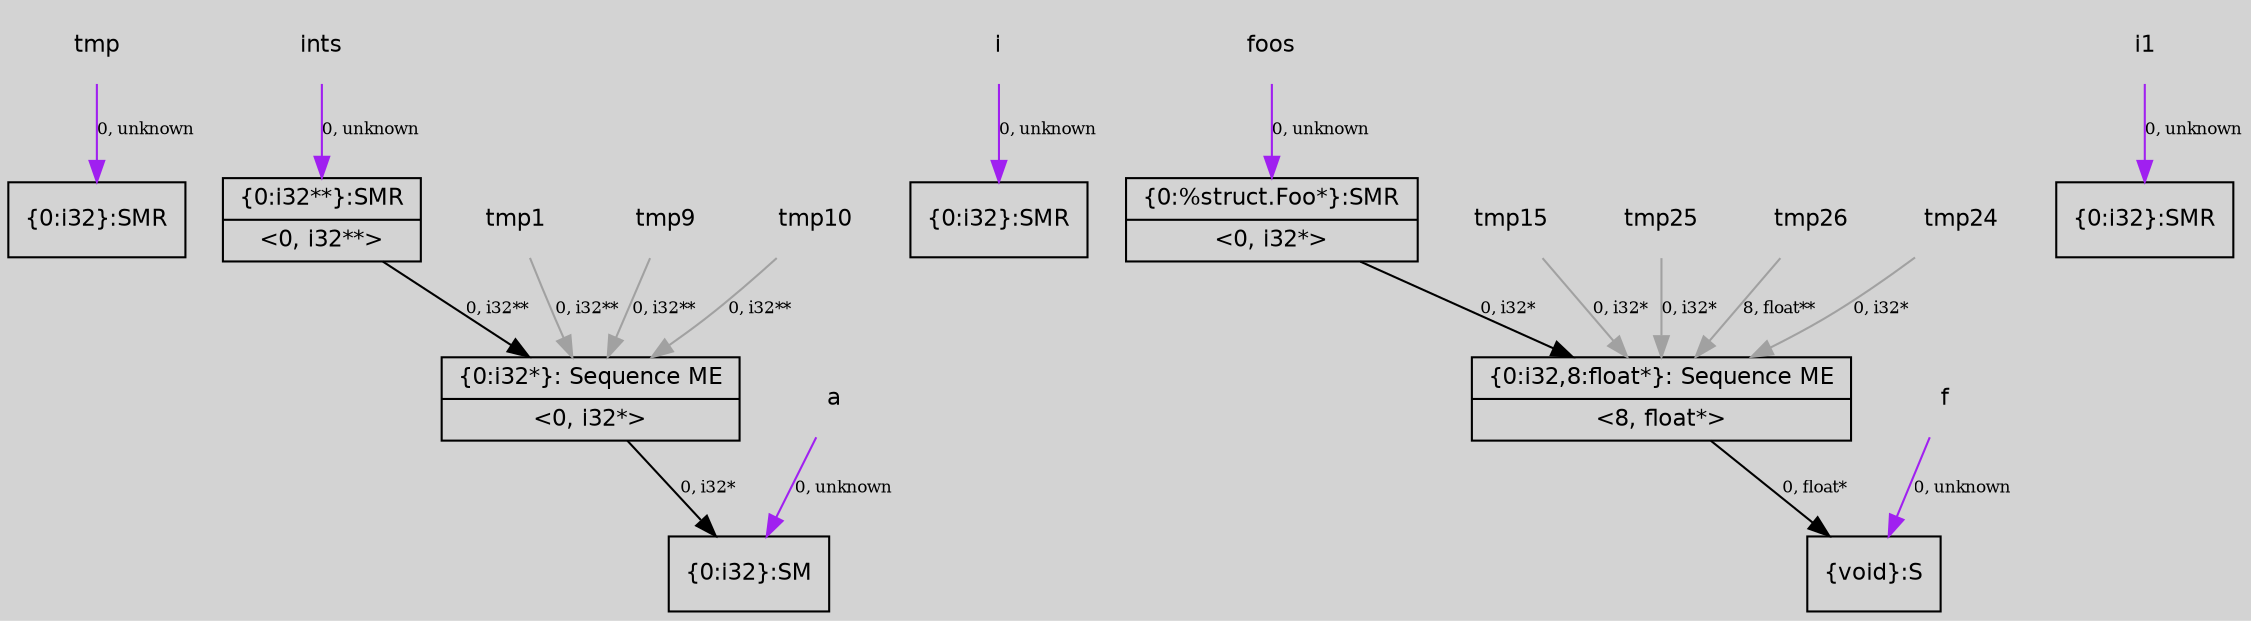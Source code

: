 digraph unnamed {
	graph [center=true, ratio=true, bgcolor=lightgray, fontname=Helvetica];
	node  [fontname=Helvetica, fontsize=11];

	Node0x26a8800 [shape=record,label="{\{0:i32\}:SMR}"];
	Node0x26a88d0 [shape=record,label="{\{0:i32\}:SM}"];
	Node0x26a89d0 [shape=record,label="{\{0:i32**\}:SMR|{<s0>\<0, i32**\>}}"];
	Node0x26a8ae0 [shape=record,label="{\{0:i32\}:SMR}"];
	Node0x26a8be0 [shape=record,label="{\{void\}:S}"];
	Node0x26a8cb0 [shape=record,label="{\{0:%struct.Foo*\}:SMR|{<s0>\<0, i32*\>}}"];
	Node0x26a8db0 [shape=record,label="{\{0:i32\}:SMR}"];
	Node0x26a9bb0 [shape=record,label="{\{0:i32,8:float*\}: Sequence ME|{<s0>\<8, float*\>}}"];
	Node0x26a9dd0 [shape=record,label="{\{0:i32*\}: Sequence ME|{<s0>\<0, i32*\>}}"];
	Node0x2698048[ shape=plaintext, label ="a"];
	Node0x2698048 -> Node0x26a88d0[arrowtail=tee,label="0, unknown",fontsize=8,color=purple];
	Node0x2699468[ shape=plaintext, label ="tmp15"];
	Node0x2699468 -> Node0x26a9bb0[arrowtail=tee,label="0, i32*",fontsize=8,color=gray63];
	Node0x26980d8[ shape=plaintext, label ="ints"];
	Node0x26980d8 -> Node0x26a89d0[arrowtail=tee,label="0, unknown",fontsize=8,color=purple];
	Node0x269a020[ shape=plaintext, label ="tmp25"];
	Node0x269a020 -> Node0x26a9bb0[arrowtail=tee,label="0, i32*",fontsize=8,color=gray63];
	Node0x2698168[ shape=plaintext, label ="i"];
	Node0x2698168 -> Node0x26a8ae0[arrowtail=tee,label="0, unknown",fontsize=8,color=purple];
	Node0x26985c8[ shape=plaintext, label ="tmp1"];
	Node0x26985c8 -> Node0x26a9dd0[arrowtail=tee,label="0, i32**",fontsize=8,color=gray63];
	Node0x26981f8[ shape=plaintext, label ="f"];
	Node0x26981f8 -> Node0x26a8be0[arrowtail=tee,label="0, unknown",fontsize=8,color=purple];
	Node0x269a0e8[ shape=plaintext, label ="tmp26"];
	Node0x269a0e8 -> Node0x26a9bb0[arrowtail=tee,label="8, float**",fontsize=8,color=gray63];
	Node0x2697988[ shape=plaintext, label ="tmp"];
	Node0x2697988 -> Node0x26a8800[arrowtail=tee,label="0, unknown",fontsize=8,color=purple];
	Node0x2698288[ shape=plaintext, label ="foos"];
	Node0x2698288 -> Node0x26a8cb0[arrowtail=tee,label="0, unknown",fontsize=8,color=purple];
	Node0x2698ec8[ shape=plaintext, label ="tmp9"];
	Node0x2698ec8 -> Node0x26a9dd0[arrowtail=tee,label="0, i32**",fontsize=8,color=gray63];
	Node0x2698318[ shape=plaintext, label ="i1"];
	Node0x2698318 -> Node0x26a8db0[arrowtail=tee,label="0, unknown",fontsize=8,color=purple];
	Node0x2698f60[ shape=plaintext, label ="tmp10"];
	Node0x2698f60 -> Node0x26a9dd0[arrowtail=tee,label="0, i32**",fontsize=8,color=gray63];
	Node0x2699f88[ shape=plaintext, label ="tmp24"];
	Node0x2699f88 -> Node0x26a9bb0[arrowtail=tee,label="0, i32*",fontsize=8,color=gray63];
	Node0x26a89d0 -> Node0x26a9dd0[arrowtail=tee,label="0, i32**",fontsize=8];
	Node0x26a8cb0 -> Node0x26a9bb0[arrowtail=tee,label="0, i32*",fontsize=8];
	Node0x26a9bb0 -> Node0x26a8be0[arrowtail=tee,label="0, float*",fontsize=8];
	Node0x26a9dd0 -> Node0x26a88d0[arrowtail=tee,label="0, i32*",fontsize=8];
}
